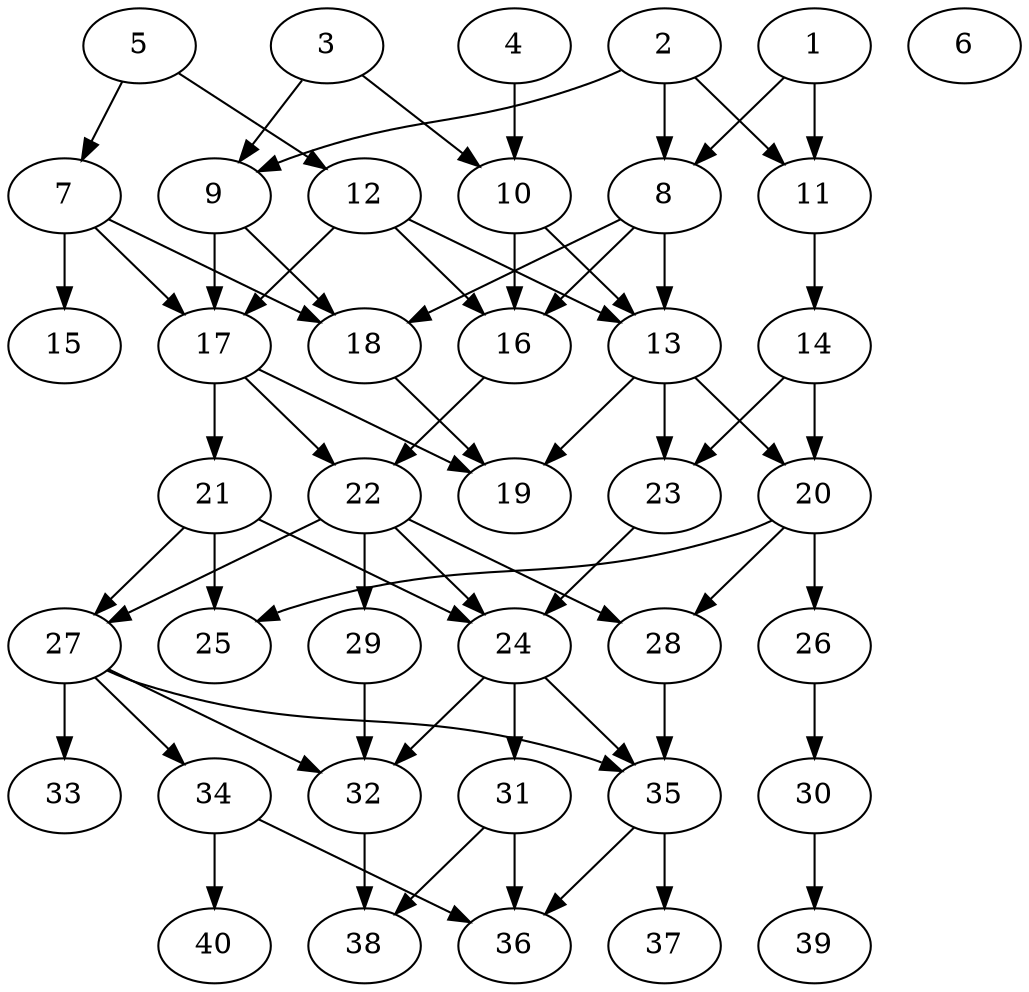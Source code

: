 // DAG automatically generated by daggen at Thu Oct  3 14:06:49 2019
// ./daggen --dot -n 40 --ccr 0.5 --fat 0.5 --regular 0.9 --density 0.5 --mindata 5242880 --maxdata 52428800 
digraph G {
  1 [size="54556672", alpha="0.08", expect_size="27278336"] 
  1 -> 8 [size ="27278336"]
  1 -> 11 [size ="27278336"]
  2 [size="97054720", alpha="0.14", expect_size="48527360"] 
  2 -> 8 [size ="48527360"]
  2 -> 9 [size ="48527360"]
  2 -> 11 [size ="48527360"]
  3 [size="43194368", alpha="0.04", expect_size="21597184"] 
  3 -> 9 [size ="21597184"]
  3 -> 10 [size ="21597184"]
  4 [size="96696320", alpha="0.14", expect_size="48348160"] 
  4 -> 10 [size ="48348160"]
  5 [size="70246400", alpha="0.17", expect_size="35123200"] 
  5 -> 7 [size ="35123200"]
  5 -> 12 [size ="35123200"]
  6 [size="40433664", alpha="0.03", expect_size="20216832"] 
  7 [size="23080960", alpha="0.08", expect_size="11540480"] 
  7 -> 15 [size ="11540480"]
  7 -> 17 [size ="11540480"]
  7 -> 18 [size ="11540480"]
  8 [size="54724608", alpha="0.09", expect_size="27362304"] 
  8 -> 13 [size ="27362304"]
  8 -> 16 [size ="27362304"]
  8 -> 18 [size ="27362304"]
  9 [size="51884032", alpha="0.04", expect_size="25942016"] 
  9 -> 17 [size ="25942016"]
  9 -> 18 [size ="25942016"]
  10 [size="90648576", alpha="0.03", expect_size="45324288"] 
  10 -> 13 [size ="45324288"]
  10 -> 16 [size ="45324288"]
  11 [size="99565568", alpha="0.08", expect_size="49782784"] 
  11 -> 14 [size ="49782784"]
  12 [size="40937472", alpha="0.00", expect_size="20468736"] 
  12 -> 13 [size ="20468736"]
  12 -> 16 [size ="20468736"]
  12 -> 17 [size ="20468736"]
  13 [size="10797056", alpha="0.01", expect_size="5398528"] 
  13 -> 19 [size ="5398528"]
  13 -> 20 [size ="5398528"]
  13 -> 23 [size ="5398528"]
  14 [size="31612928", alpha="0.00", expect_size="15806464"] 
  14 -> 20 [size ="15806464"]
  14 -> 23 [size ="15806464"]
  15 [size="97994752", alpha="0.14", expect_size="48997376"] 
  16 [size="85485568", alpha="0.02", expect_size="42742784"] 
  16 -> 22 [size ="42742784"]
  17 [size="98058240", alpha="0.07", expect_size="49029120"] 
  17 -> 19 [size ="49029120"]
  17 -> 21 [size ="49029120"]
  17 -> 22 [size ="49029120"]
  18 [size="42813440", alpha="0.13", expect_size="21406720"] 
  18 -> 19 [size ="21406720"]
  19 [size="85078016", alpha="0.11", expect_size="42539008"] 
  20 [size="103686144", alpha="0.06", expect_size="51843072"] 
  20 -> 25 [size ="51843072"]
  20 -> 26 [size ="51843072"]
  20 -> 28 [size ="51843072"]
  21 [size="22075392", alpha="0.11", expect_size="11037696"] 
  21 -> 24 [size ="11037696"]
  21 -> 25 [size ="11037696"]
  21 -> 27 [size ="11037696"]
  22 [size="59832320", alpha="0.14", expect_size="29916160"] 
  22 -> 24 [size ="29916160"]
  22 -> 27 [size ="29916160"]
  22 -> 28 [size ="29916160"]
  22 -> 29 [size ="29916160"]
  23 [size="61274112", alpha="0.04", expect_size="30637056"] 
  23 -> 24 [size ="30637056"]
  24 [size="65200128", alpha="0.13", expect_size="32600064"] 
  24 -> 31 [size ="32600064"]
  24 -> 32 [size ="32600064"]
  24 -> 35 [size ="32600064"]
  25 [size="66627584", alpha="0.14", expect_size="33313792"] 
  26 [size="40210432", alpha="0.01", expect_size="20105216"] 
  26 -> 30 [size ="20105216"]
  27 [size="50343936", alpha="0.11", expect_size="25171968"] 
  27 -> 32 [size ="25171968"]
  27 -> 33 [size ="25171968"]
  27 -> 34 [size ="25171968"]
  27 -> 35 [size ="25171968"]
  28 [size="83339264", alpha="0.11", expect_size="41669632"] 
  28 -> 35 [size ="41669632"]
  29 [size="50253824", alpha="0.19", expect_size="25126912"] 
  29 -> 32 [size ="25126912"]
  30 [size="99926016", alpha="0.04", expect_size="49963008"] 
  30 -> 39 [size ="49963008"]
  31 [size="34074624", alpha="0.08", expect_size="17037312"] 
  31 -> 36 [size ="17037312"]
  31 -> 38 [size ="17037312"]
  32 [size="85512192", alpha="0.19", expect_size="42756096"] 
  32 -> 38 [size ="42756096"]
  33 [size="57694208", alpha="0.09", expect_size="28847104"] 
  34 [size="77703168", alpha="0.05", expect_size="38851584"] 
  34 -> 36 [size ="38851584"]
  34 -> 40 [size ="38851584"]
  35 [size="43008000", alpha="0.18", expect_size="21504000"] 
  35 -> 36 [size ="21504000"]
  35 -> 37 [size ="21504000"]
  36 [size="13367296", alpha="0.08", expect_size="6683648"] 
  37 [size="18731008", alpha="0.16", expect_size="9365504"] 
  38 [size="71698432", alpha="0.11", expect_size="35849216"] 
  39 [size="27762688", alpha="0.02", expect_size="13881344"] 
  40 [size="22695936", alpha="0.12", expect_size="11347968"] 
}
